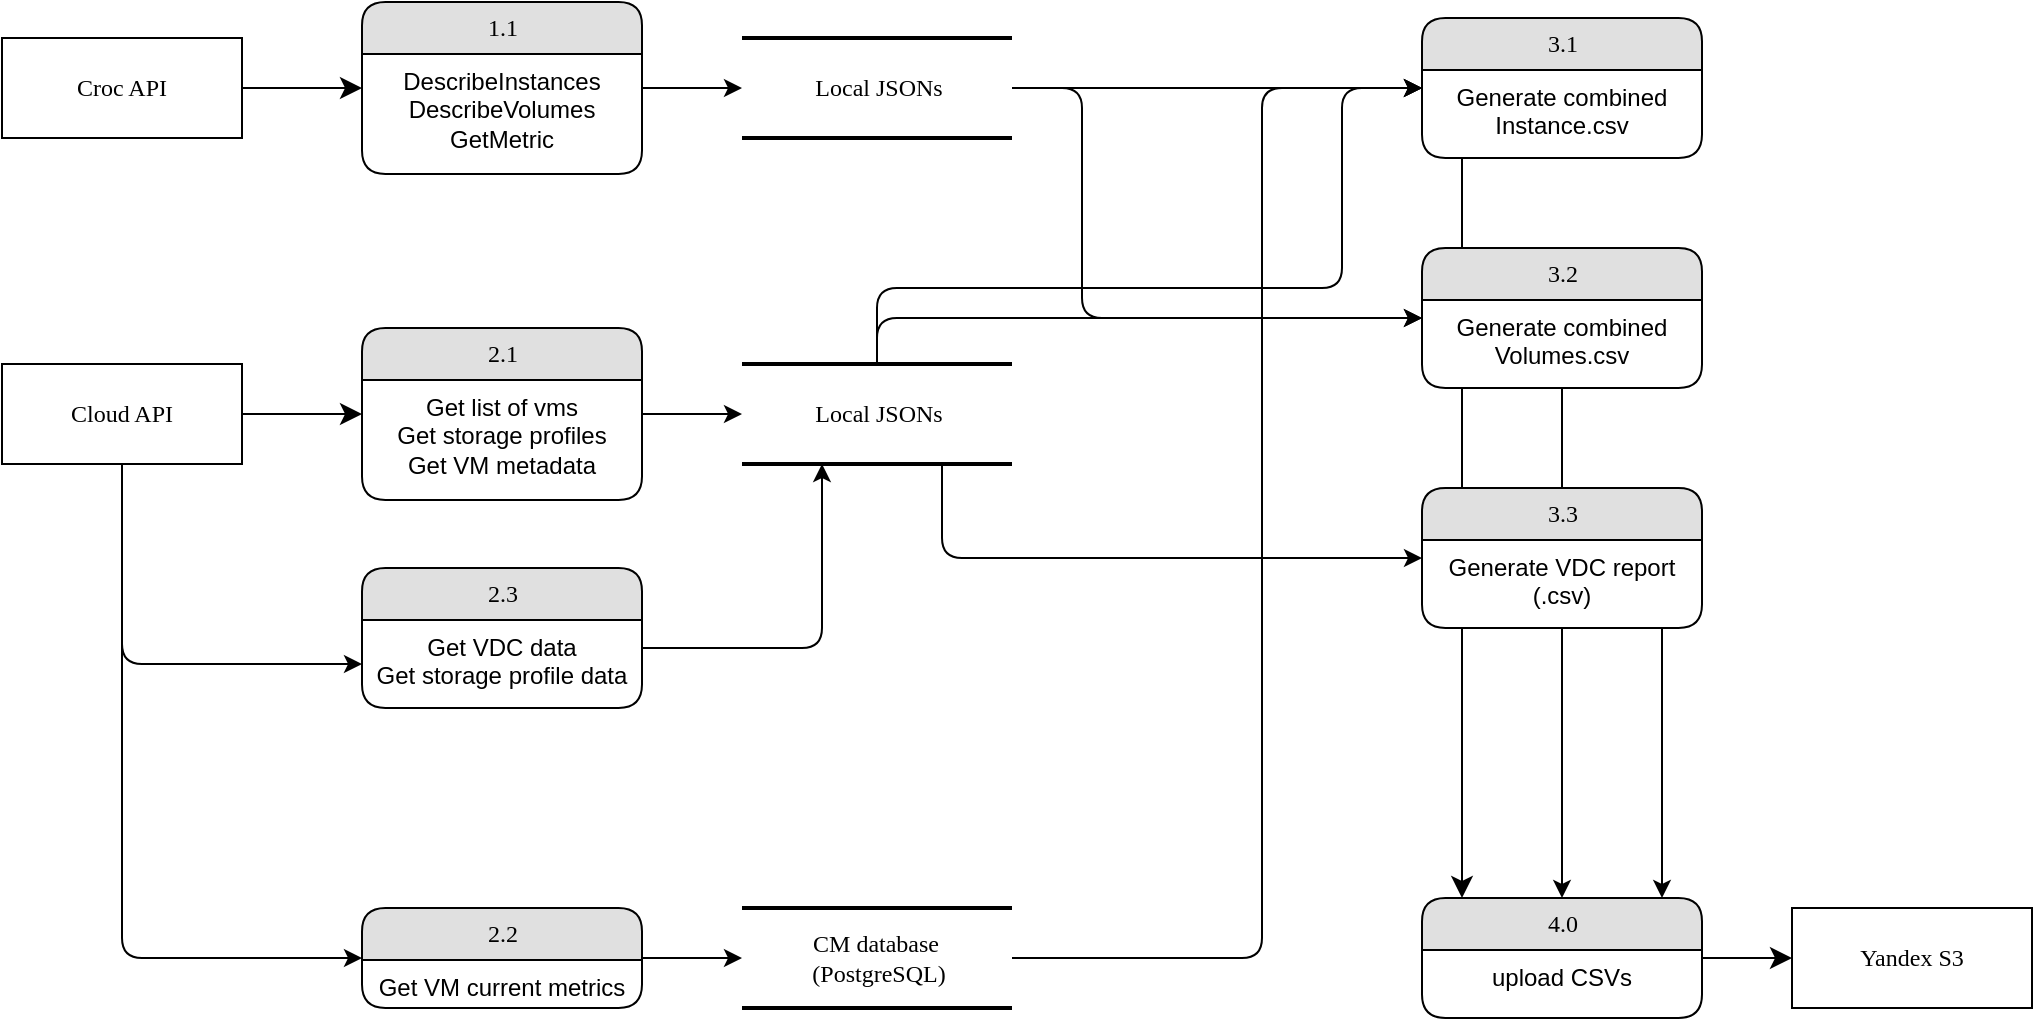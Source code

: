 <mxfile version="24.6.0" type="github">
  <diagram name="Page-1" id="52a04d89-c75d-2922-d76d-85b35f80e030">
    <mxGraphModel dx="1107" dy="559" grid="1" gridSize="10" guides="1" tooltips="1" connect="1" arrows="1" fold="1" page="1" pageScale="1" pageWidth="1100" pageHeight="850" background="none" math="0" shadow="0">
      <root>
        <mxCell id="0" />
        <mxCell id="1" parent="0" />
        <mxCell id="kcyztwDSL00C7o8e_8Dl-47" style="edgeStyle=orthogonalEdgeStyle;rounded=1;orthogonalLoop=1;jettySize=auto;html=1;curved=0;" edge="1" parent="1" source="21ea969265ad0168-30" target="kcyztwDSL00C7o8e_8Dl-5">
          <mxGeometry relative="1" as="geometry">
            <Array as="points">
              <mxPoint x="600" y="80" />
              <mxPoint x="600" y="195" />
            </Array>
          </mxGeometry>
        </mxCell>
        <mxCell id="kcyztwDSL00C7o8e_8Dl-48" style="edgeStyle=orthogonalEdgeStyle;rounded=1;orthogonalLoop=1;jettySize=auto;html=1;curved=0;" edge="1" parent="1" source="21ea969265ad0168-30" target="1fdf3b25b50cf41e-7">
          <mxGeometry relative="1" as="geometry" />
        </mxCell>
        <mxCell id="21ea969265ad0168-30" value="Local JSONs" style="html=1;rounded=0;shadow=0;comic=0;labelBackgroundColor=none;strokeWidth=2;fontFamily=Verdana;fontSize=12;align=center;shape=mxgraph.ios7ui.horLines;" parent="1" vertex="1">
          <mxGeometry x="430" y="55" width="135" height="50" as="geometry" />
        </mxCell>
        <mxCell id="kcyztwDSL00C7o8e_8Dl-37" style="edgeStyle=orthogonalEdgeStyle;rounded=1;orthogonalLoop=1;jettySize=auto;html=1;curved=0;" edge="1" parent="1" source="17472293e6e8944d-4" target="1fdf3b25b50cf41e-7">
          <mxGeometry relative="1" as="geometry">
            <Array as="points">
              <mxPoint x="690" y="515" />
              <mxPoint x="690" y="80" />
            </Array>
          </mxGeometry>
        </mxCell>
        <mxCell id="17472293e6e8944d-4" value="CM database&amp;nbsp;&lt;div&gt;(PostgreSQL)&lt;/div&gt;" style="html=1;rounded=0;shadow=0;comic=0;labelBackgroundColor=none;strokeWidth=2;fontFamily=Verdana;fontSize=12;align=center;shape=mxgraph.ios7ui.horLines;" parent="1" vertex="1">
          <mxGeometry x="430" y="490" width="135" height="50" as="geometry" />
        </mxCell>
        <mxCell id="1fdf3b25b50cf41e-27" style="edgeStyle=none;html=1;labelBackgroundColor=none;startFill=0;startSize=8;endFill=1;endSize=8;fontFamily=Verdana;fontSize=12;" parent="1" source="17472293e6e8944d-30" target="1fdf3b25b50cf41e-1" edge="1">
          <mxGeometry relative="1" as="geometry" />
        </mxCell>
        <mxCell id="17472293e6e8944d-30" value="Croc API" style="whiteSpace=wrap;html=1;rounded=0;shadow=0;comic=0;labelBackgroundColor=none;strokeWidth=1;fontFamily=Verdana;fontSize=12;align=center;" parent="1" vertex="1">
          <mxGeometry x="60" y="55" width="120" height="50" as="geometry" />
        </mxCell>
        <mxCell id="1fdf3b25b50cf41e-1" value="1.1" style="swimlane;html=1;fontStyle=0;childLayout=stackLayout;horizontal=1;startSize=26;fillColor=#e0e0e0;horizontalStack=0;resizeParent=1;resizeLast=0;collapsible=1;marginBottom=0;swimlaneFillColor=#ffffff;align=center;rounded=1;shadow=0;comic=0;labelBackgroundColor=none;strokeWidth=1;fontFamily=Verdana;fontSize=12" parent="1" vertex="1">
          <mxGeometry x="240" y="37" width="140" height="86" as="geometry" />
        </mxCell>
        <mxCell id="1fdf3b25b50cf41e-2" value="DescribeInstances&lt;div&gt;DescribeVolumes&lt;/div&gt;&lt;div&gt;GetMetric&lt;/div&gt;" style="text;html=1;strokeColor=none;fillColor=none;spacingLeft=4;spacingRight=4;whiteSpace=wrap;overflow=hidden;rotatable=0;points=[[0,0.5],[1,0.5]];portConstraint=eastwest;align=center;" parent="1fdf3b25b50cf41e-1" vertex="1">
          <mxGeometry y="26" width="140" height="54" as="geometry" />
        </mxCell>
        <mxCell id="1fdf3b25b50cf41e-9" value="4.0" style="swimlane;html=1;fontStyle=0;childLayout=stackLayout;horizontal=1;startSize=26;fillColor=#e0e0e0;horizontalStack=0;resizeParent=1;resizeLast=0;collapsible=1;marginBottom=0;swimlaneFillColor=#ffffff;align=center;rounded=1;shadow=0;comic=0;labelBackgroundColor=none;strokeWidth=1;fontFamily=Verdana;fontSize=12" parent="1" vertex="1">
          <mxGeometry x="770" y="485" width="140" height="60" as="geometry">
            <mxRectangle x="250" y="153" width="60" height="30" as="alternateBounds" />
          </mxGeometry>
        </mxCell>
        <mxCell id="1fdf3b25b50cf41e-10" value="upload CSVs" style="text;html=1;strokeColor=none;fillColor=none;spacingLeft=4;spacingRight=4;whiteSpace=wrap;overflow=hidden;rotatable=0;points=[[0,0.5],[1,0.5]];portConstraint=eastwest;align=center;" parent="1fdf3b25b50cf41e-9" vertex="1">
          <mxGeometry y="26" width="140" height="34" as="geometry" />
        </mxCell>
        <mxCell id="1fdf3b25b50cf41e-7" value="3.1" style="swimlane;html=1;fontStyle=0;childLayout=stackLayout;horizontal=1;startSize=26;fillColor=#e0e0e0;horizontalStack=0;resizeParent=1;resizeLast=0;collapsible=1;marginBottom=0;swimlaneFillColor=#ffffff;align=center;rounded=1;shadow=0;comic=0;labelBackgroundColor=none;strokeWidth=1;fontFamily=Verdana;fontSize=12" parent="1" vertex="1">
          <mxGeometry x="770" y="45" width="140" height="70" as="geometry" />
        </mxCell>
        <mxCell id="1fdf3b25b50cf41e-8" value="Generate combined Instance.csv" style="text;html=1;strokeColor=none;fillColor=none;spacingLeft=4;spacingRight=4;whiteSpace=wrap;overflow=hidden;rotatable=0;points=[[0,0.5],[1,0.5]];portConstraint=eastwest;align=center;" parent="1fdf3b25b50cf41e-7" vertex="1">
          <mxGeometry y="26" width="140" height="40" as="geometry" />
        </mxCell>
        <mxCell id="1fdf3b25b50cf41e-45" style="edgeStyle=none;html=1;labelBackgroundColor=none;startFill=0;startSize=8;endFill=1;endSize=8;fontFamily=Verdana;fontSize=12;" parent="1" source="1fdf3b25b50cf41e-9" target="1fdf3b25b50cf41e-26" edge="1">
          <mxGeometry relative="1" as="geometry">
            <mxPoint x="507.196" y="677" as="sourcePoint" />
          </mxGeometry>
        </mxCell>
        <mxCell id="kcyztwDSL00C7o8e_8Dl-49" style="edgeStyle=orthogonalEdgeStyle;rounded=1;orthogonalLoop=1;jettySize=auto;html=1;curved=0;" edge="1" parent="1" source="kcyztwDSL00C7o8e_8Dl-2" target="kcyztwDSL00C7o8e_8Dl-5">
          <mxGeometry relative="1" as="geometry">
            <Array as="points">
              <mxPoint x="498" y="195" />
            </Array>
          </mxGeometry>
        </mxCell>
        <mxCell id="1fdf3b25b50cf41e-26" value="Yandex S3" style="whiteSpace=wrap;html=1;rounded=0;shadow=0;comic=0;labelBackgroundColor=none;strokeWidth=1;fontFamily=Verdana;fontSize=12;align=center;" parent="1" vertex="1">
          <mxGeometry x="955" y="490" width="120" height="50" as="geometry" />
        </mxCell>
        <mxCell id="kcyztwDSL00C7o8e_8Dl-36" style="edgeStyle=orthogonalEdgeStyle;rounded=1;orthogonalLoop=1;jettySize=auto;html=1;curved=0;" edge="1" parent="1" source="kcyztwDSL00C7o8e_8Dl-2" target="1fdf3b25b50cf41e-7">
          <mxGeometry relative="1" as="geometry">
            <Array as="points">
              <mxPoint x="498" y="180" />
              <mxPoint x="730" y="180" />
              <mxPoint x="730" y="80" />
            </Array>
          </mxGeometry>
        </mxCell>
        <mxCell id="kcyztwDSL00C7o8e_8Dl-50" style="edgeStyle=orthogonalEdgeStyle;rounded=1;orthogonalLoop=1;jettySize=auto;html=1;curved=0;" edge="1" parent="1" source="kcyztwDSL00C7o8e_8Dl-2" target="kcyztwDSL00C7o8e_8Dl-39">
          <mxGeometry relative="1" as="geometry">
            <Array as="points">
              <mxPoint x="530" y="315" />
            </Array>
          </mxGeometry>
        </mxCell>
        <mxCell id="kcyztwDSL00C7o8e_8Dl-2" value="Local JSONs" style="html=1;rounded=0;shadow=0;comic=0;labelBackgroundColor=none;strokeWidth=2;fontFamily=Verdana;fontSize=12;align=center;shape=mxgraph.ios7ui.horLines;" vertex="1" parent="1">
          <mxGeometry x="430" y="218" width="135" height="50" as="geometry" />
        </mxCell>
        <mxCell id="kcyztwDSL00C7o8e_8Dl-28" style="edgeStyle=orthogonalEdgeStyle;rounded=1;orthogonalLoop=1;jettySize=auto;html=1;entryX=0;entryY=0.5;entryDx=0;entryDy=0;curved=0;" edge="1" parent="1" source="kcyztwDSL00C7o8e_8Dl-3" target="kcyztwDSL00C7o8e_8Dl-21">
          <mxGeometry relative="1" as="geometry" />
        </mxCell>
        <mxCell id="kcyztwDSL00C7o8e_8Dl-29" style="edgeStyle=orthogonalEdgeStyle;rounded=1;orthogonalLoop=1;jettySize=auto;html=1;curved=0;" edge="1" parent="1" source="kcyztwDSL00C7o8e_8Dl-3" target="kcyztwDSL00C7o8e_8Dl-16">
          <mxGeometry relative="1" as="geometry">
            <Array as="points">
              <mxPoint x="120" y="515" />
            </Array>
          </mxGeometry>
        </mxCell>
        <mxCell id="kcyztwDSL00C7o8e_8Dl-3" value="Cloud API" style="whiteSpace=wrap;html=1;rounded=0;shadow=0;comic=0;labelBackgroundColor=none;strokeWidth=1;fontFamily=Verdana;fontSize=12;align=center;" vertex="1" parent="1">
          <mxGeometry x="60" y="218" width="120" height="50" as="geometry" />
        </mxCell>
        <mxCell id="kcyztwDSL00C7o8e_8Dl-51" style="edgeStyle=orthogonalEdgeStyle;rounded=0;orthogonalLoop=1;jettySize=auto;html=1;" edge="1" parent="1" source="kcyztwDSL00C7o8e_8Dl-5" target="1fdf3b25b50cf41e-9">
          <mxGeometry relative="1" as="geometry">
            <Array as="points">
              <mxPoint x="840" y="260" />
              <mxPoint x="840" y="260" />
            </Array>
          </mxGeometry>
        </mxCell>
        <mxCell id="kcyztwDSL00C7o8e_8Dl-11" style="edgeStyle=orthogonalEdgeStyle;html=1;labelBackgroundColor=none;startFill=0;startSize=8;endFill=1;endSize=8;fontFamily=Verdana;fontSize=12;" edge="1" parent="1" source="1fdf3b25b50cf41e-7" target="1fdf3b25b50cf41e-9">
          <mxGeometry relative="1" as="geometry">
            <Array as="points">
              <mxPoint x="790" y="200" />
              <mxPoint x="790" y="200" />
            </Array>
            <mxPoint x="600" y="497" as="sourcePoint" />
            <mxPoint x="883" y="522" as="targetPoint" />
          </mxGeometry>
        </mxCell>
        <mxCell id="kcyztwDSL00C7o8e_8Dl-34" style="edgeStyle=orthogonalEdgeStyle;rounded=0;orthogonalLoop=1;jettySize=auto;html=1;" edge="1" parent="1" source="kcyztwDSL00C7o8e_8Dl-16" target="17472293e6e8944d-4">
          <mxGeometry relative="1" as="geometry" />
        </mxCell>
        <mxCell id="kcyztwDSL00C7o8e_8Dl-16" value="2.2" style="swimlane;html=1;fontStyle=0;childLayout=stackLayout;horizontal=1;startSize=26;fillColor=#e0e0e0;horizontalStack=0;resizeParent=1;resizeLast=0;collapsible=1;marginBottom=0;swimlaneFillColor=#ffffff;align=center;rounded=1;shadow=0;comic=0;labelBackgroundColor=none;strokeWidth=1;fontFamily=Verdana;fontSize=12" vertex="1" parent="1">
          <mxGeometry x="240" y="490" width="140" height="50" as="geometry" />
        </mxCell>
        <mxCell id="kcyztwDSL00C7o8e_8Dl-17" value="Get VM current metrics" style="text;html=1;strokeColor=none;fillColor=none;spacingLeft=4;spacingRight=4;whiteSpace=wrap;overflow=hidden;rotatable=0;points=[[0,0.5],[1,0.5]];portConstraint=eastwest;align=center;" vertex="1" parent="kcyztwDSL00C7o8e_8Dl-16">
          <mxGeometry y="26" width="140" height="24" as="geometry" />
        </mxCell>
        <mxCell id="kcyztwDSL00C7o8e_8Dl-33" style="edgeStyle=orthogonalEdgeStyle;rounded=0;orthogonalLoop=1;jettySize=auto;html=1;" edge="1" parent="1" source="kcyztwDSL00C7o8e_8Dl-18" target="kcyztwDSL00C7o8e_8Dl-2">
          <mxGeometry relative="1" as="geometry" />
        </mxCell>
        <mxCell id="kcyztwDSL00C7o8e_8Dl-18" value="2.1" style="swimlane;html=1;fontStyle=0;childLayout=stackLayout;horizontal=1;startSize=26;fillColor=#e0e0e0;horizontalStack=0;resizeParent=1;resizeLast=0;collapsible=1;marginBottom=0;swimlaneFillColor=#ffffff;align=center;rounded=1;shadow=0;comic=0;labelBackgroundColor=none;strokeWidth=1;fontFamily=Verdana;fontSize=12" vertex="1" parent="1">
          <mxGeometry x="240" y="200" width="140" height="86" as="geometry" />
        </mxCell>
        <mxCell id="kcyztwDSL00C7o8e_8Dl-19" value="Get list of vms&lt;div&gt;Get storage profiles&lt;/div&gt;&lt;div&gt;Get VM metadata&lt;/div&gt;" style="text;html=1;strokeColor=none;fillColor=none;spacingLeft=4;spacingRight=4;whiteSpace=wrap;overflow=hidden;rotatable=0;points=[[0,0.5],[1,0.5]];portConstraint=eastwest;align=center;" vertex="1" parent="kcyztwDSL00C7o8e_8Dl-18">
          <mxGeometry y="26" width="140" height="44" as="geometry" />
        </mxCell>
        <mxCell id="kcyztwDSL00C7o8e_8Dl-20" value="2.3" style="swimlane;html=1;fontStyle=0;childLayout=stackLayout;horizontal=1;startSize=26;fillColor=#e0e0e0;horizontalStack=0;resizeParent=1;resizeLast=0;collapsible=1;marginBottom=0;swimlaneFillColor=#ffffff;align=center;rounded=1;shadow=0;comic=0;labelBackgroundColor=none;strokeWidth=1;fontFamily=Verdana;fontSize=12" vertex="1" parent="1">
          <mxGeometry x="240" y="320" width="140" height="70" as="geometry" />
        </mxCell>
        <mxCell id="kcyztwDSL00C7o8e_8Dl-21" value="&lt;div&gt;Get VDC data&lt;/div&gt;&lt;div&gt;Get storage profile data&lt;/div&gt;" style="text;html=1;strokeColor=none;fillColor=none;spacingLeft=4;spacingRight=4;whiteSpace=wrap;overflow=hidden;rotatable=0;points=[[0,0.5],[1,0.5]];portConstraint=eastwest;align=center;" vertex="1" parent="kcyztwDSL00C7o8e_8Dl-20">
          <mxGeometry y="26" width="140" height="44" as="geometry" />
        </mxCell>
        <mxCell id="kcyztwDSL00C7o8e_8Dl-22" style="edgeStyle=none;html=1;labelBackgroundColor=none;startFill=0;startSize=8;endFill=1;endSize=8;fontFamily=Verdana;fontSize=12;exitX=1;exitY=0.5;exitDx=0;exitDy=0;" edge="1" parent="1" source="kcyztwDSL00C7o8e_8Dl-3" target="kcyztwDSL00C7o8e_8Dl-18">
          <mxGeometry relative="1" as="geometry">
            <mxPoint x="150" y="242.47" as="sourcePoint" />
            <mxPoint x="240" y="243.47" as="targetPoint" />
          </mxGeometry>
        </mxCell>
        <mxCell id="kcyztwDSL00C7o8e_8Dl-38" style="edgeStyle=orthogonalEdgeStyle;rounded=1;orthogonalLoop=1;jettySize=auto;html=1;curved=0;" edge="1" parent="1" source="kcyztwDSL00C7o8e_8Dl-21" target="kcyztwDSL00C7o8e_8Dl-2">
          <mxGeometry relative="1" as="geometry">
            <Array as="points">
              <mxPoint x="470" y="360" />
            </Array>
          </mxGeometry>
        </mxCell>
        <mxCell id="kcyztwDSL00C7o8e_8Dl-42" style="edgeStyle=orthogonalEdgeStyle;rounded=1;orthogonalLoop=1;jettySize=auto;html=1;curved=0;" edge="1" parent="1" source="kcyztwDSL00C7o8e_8Dl-39" target="1fdf3b25b50cf41e-9">
          <mxGeometry relative="1" as="geometry">
            <Array as="points">
              <mxPoint x="890" y="410" />
              <mxPoint x="890" y="410" />
            </Array>
          </mxGeometry>
        </mxCell>
        <mxCell id="kcyztwDSL00C7o8e_8Dl-39" value="3.3" style="swimlane;html=1;fontStyle=0;childLayout=stackLayout;horizontal=1;startSize=26;fillColor=#e0e0e0;horizontalStack=0;resizeParent=1;resizeLast=0;collapsible=1;marginBottom=0;swimlaneFillColor=#ffffff;align=center;rounded=1;shadow=0;comic=0;labelBackgroundColor=none;strokeWidth=1;fontFamily=Verdana;fontSize=12" vertex="1" parent="1">
          <mxGeometry x="770" y="280" width="140" height="70" as="geometry" />
        </mxCell>
        <mxCell id="kcyztwDSL00C7o8e_8Dl-40" value="Generate VDC report (.csv)" style="text;html=1;strokeColor=none;fillColor=none;spacingLeft=4;spacingRight=4;whiteSpace=wrap;overflow=hidden;rotatable=0;points=[[0,0.5],[1,0.5]];portConstraint=eastwest;align=center;" vertex="1" parent="kcyztwDSL00C7o8e_8Dl-39">
          <mxGeometry y="26" width="140" height="40" as="geometry" />
        </mxCell>
        <mxCell id="kcyztwDSL00C7o8e_8Dl-44" style="edgeStyle=orthogonalEdgeStyle;rounded=0;orthogonalLoop=1;jettySize=auto;html=1;" edge="1" parent="1" source="1fdf3b25b50cf41e-1" target="21ea969265ad0168-30">
          <mxGeometry relative="1" as="geometry" />
        </mxCell>
        <mxCell id="kcyztwDSL00C7o8e_8Dl-5" value="3.2" style="swimlane;html=1;fontStyle=0;childLayout=stackLayout;horizontal=1;startSize=26;fillColor=#e0e0e0;horizontalStack=0;resizeParent=1;resizeLast=0;collapsible=1;marginBottom=0;swimlaneFillColor=#ffffff;align=center;rounded=1;shadow=0;comic=0;labelBackgroundColor=none;strokeWidth=1;fontFamily=Verdana;fontSize=12" vertex="1" parent="1">
          <mxGeometry x="770" y="160" width="140" height="70" as="geometry" />
        </mxCell>
        <mxCell id="kcyztwDSL00C7o8e_8Dl-6" value="Generate combined Volumes.csv" style="text;html=1;strokeColor=none;fillColor=none;spacingLeft=4;spacingRight=4;whiteSpace=wrap;overflow=hidden;rotatable=0;points=[[0,0.5],[1,0.5]];portConstraint=eastwest;align=center;" vertex="1" parent="kcyztwDSL00C7o8e_8Dl-5">
          <mxGeometry y="26" width="140" height="44" as="geometry" />
        </mxCell>
      </root>
    </mxGraphModel>
  </diagram>
</mxfile>
